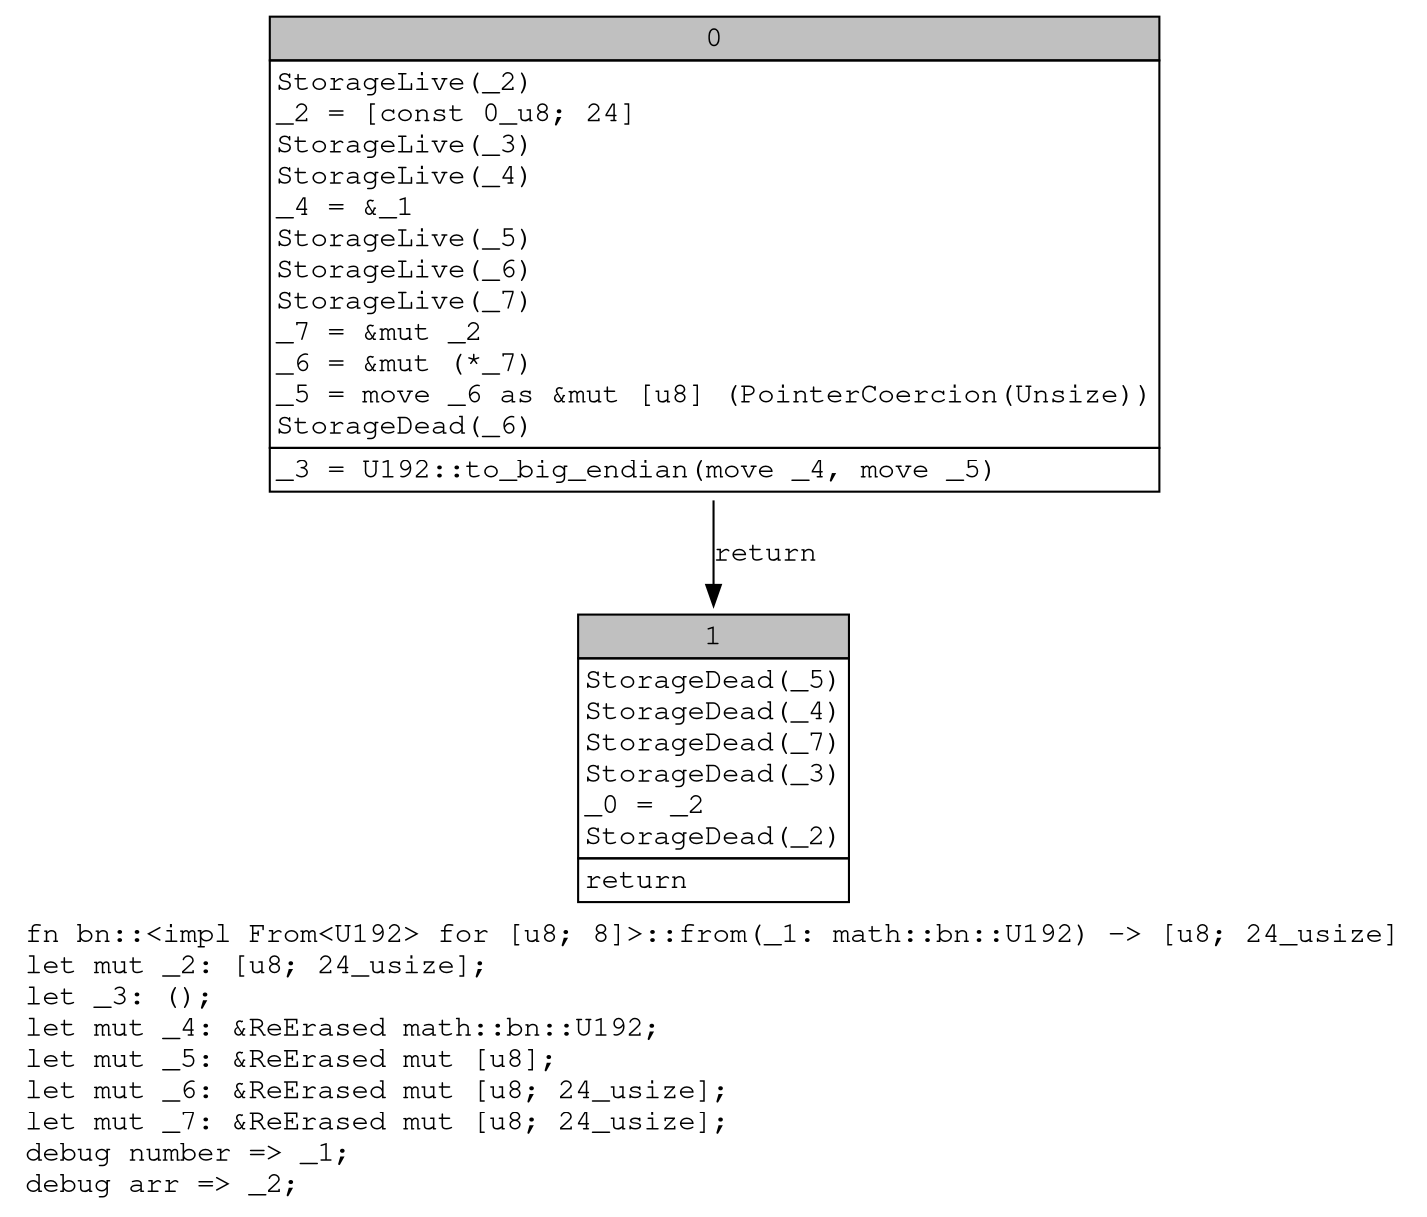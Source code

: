 digraph Mir_0_14556 {
    graph [fontname="Courier, monospace"];
    node [fontname="Courier, monospace"];
    edge [fontname="Courier, monospace"];
    label=<fn bn::&lt;impl From&lt;U192&gt; for [u8; 8]&gt;::from(_1: math::bn::U192) -&gt; [u8; 24_usize]<br align="left"/>let mut _2: [u8; 24_usize];<br align="left"/>let _3: ();<br align="left"/>let mut _4: &amp;ReErased math::bn::U192;<br align="left"/>let mut _5: &amp;ReErased mut [u8];<br align="left"/>let mut _6: &amp;ReErased mut [u8; 24_usize];<br align="left"/>let mut _7: &amp;ReErased mut [u8; 24_usize];<br align="left"/>debug number =&gt; _1;<br align="left"/>debug arr =&gt; _2;<br align="left"/>>;
    bb0__0_14556 [shape="none", label=<<table border="0" cellborder="1" cellspacing="0"><tr><td bgcolor="gray" align="center" colspan="1">0</td></tr><tr><td align="left" balign="left">StorageLive(_2)<br/>_2 = [const 0_u8; 24]<br/>StorageLive(_3)<br/>StorageLive(_4)<br/>_4 = &amp;_1<br/>StorageLive(_5)<br/>StorageLive(_6)<br/>StorageLive(_7)<br/>_7 = &amp;mut _2<br/>_6 = &amp;mut (*_7)<br/>_5 = move _6 as &amp;mut [u8] (PointerCoercion(Unsize))<br/>StorageDead(_6)<br/></td></tr><tr><td align="left">_3 = U192::to_big_endian(move _4, move _5)</td></tr></table>>];
    bb1__0_14556 [shape="none", label=<<table border="0" cellborder="1" cellspacing="0"><tr><td bgcolor="gray" align="center" colspan="1">1</td></tr><tr><td align="left" balign="left">StorageDead(_5)<br/>StorageDead(_4)<br/>StorageDead(_7)<br/>StorageDead(_3)<br/>_0 = _2<br/>StorageDead(_2)<br/></td></tr><tr><td align="left">return</td></tr></table>>];
    bb0__0_14556 -> bb1__0_14556 [label="return"];
}
